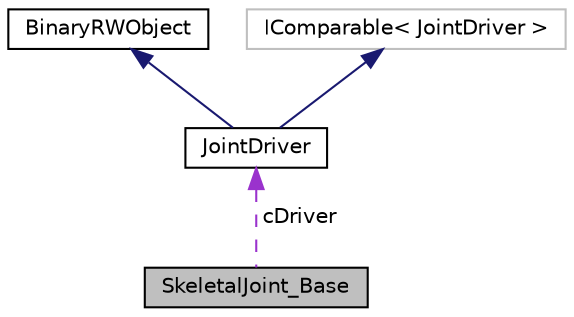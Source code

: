 digraph "SkeletalJoint_Base"
{
  edge [fontname="Helvetica",fontsize="10",labelfontname="Helvetica",labelfontsize="10"];
  node [fontname="Helvetica",fontsize="10",shape=record];
  Node6 [label="SkeletalJoint_Base",height=0.2,width=0.4,color="black", fillcolor="grey75", style="filled", fontcolor="black"];
  Node7 -> Node6 [dir="back",color="darkorchid3",fontsize="10",style="dashed",label=" cDriver" ];
  Node7 [label="JointDriver",height=0.2,width=0.4,color="black", fillcolor="white", style="filled",URL="$class_joint_driver.html",tooltip="Generic class able to represent all types of joint drivers. "];
  Node8 -> Node7 [dir="back",color="midnightblue",fontsize="10",style="solid"];
  Node8 [label="BinaryRWObject",height=0.2,width=0.4,color="black", fillcolor="white", style="filled",URL="$interface_binary_r_w_object.html",tooltip="Interface for objects that can read/write binary data to files "];
  Node9 -> Node7 [dir="back",color="midnightblue",fontsize="10",style="solid"];
  Node9 [label="IComparable\< JointDriver \>",height=0.2,width=0.4,color="grey75", fillcolor="white", style="filled"];
}
